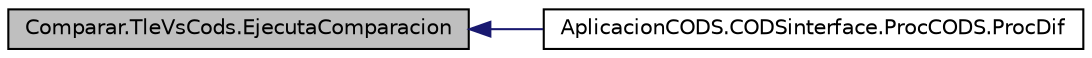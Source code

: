 digraph G
{
  edge [fontname="Helvetica",fontsize="10",labelfontname="Helvetica",labelfontsize="10"];
  node [fontname="Helvetica",fontsize="10",shape=record];
  rankdir="LR";
  Node1 [label="Comparar.TleVsCods.EjecutaComparacion",height=0.2,width=0.4,color="black", fillcolor="grey75", style="filled" fontcolor="black"];
  Node1 -> Node2 [dir="back",color="midnightblue",fontsize="10",style="solid",fontname="Helvetica"];
  Node2 [label="AplicacionCODS.CODSinterface.ProcCODS.ProcDif",height=0.2,width=0.4,color="black", fillcolor="white", style="filled",URL="$class_aplicacion_c_o_d_s_1_1_c_o_d_sinterface_1_1_proc_c_o_d_s.html#a8a22327209fa11342d703644d47843c1"];
}
